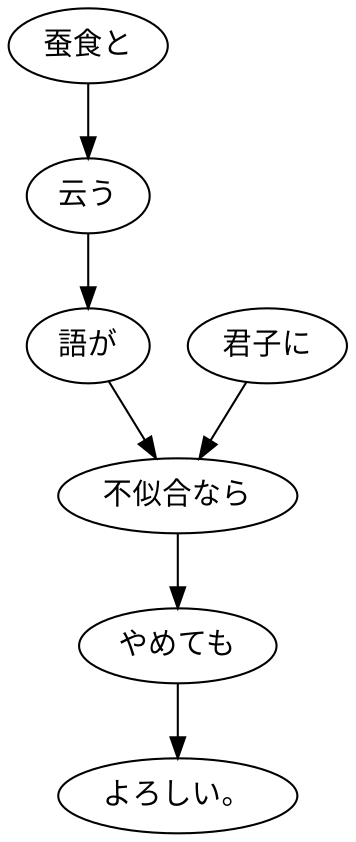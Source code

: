 digraph graph4715 {
	node0 [label="蚕食と"];
	node1 [label="云う"];
	node2 [label="語が"];
	node3 [label="君子に"];
	node4 [label="不似合なら"];
	node5 [label="やめても"];
	node6 [label="よろしい。"];
	node0 -> node1;
	node1 -> node2;
	node2 -> node4;
	node3 -> node4;
	node4 -> node5;
	node5 -> node6;
}
